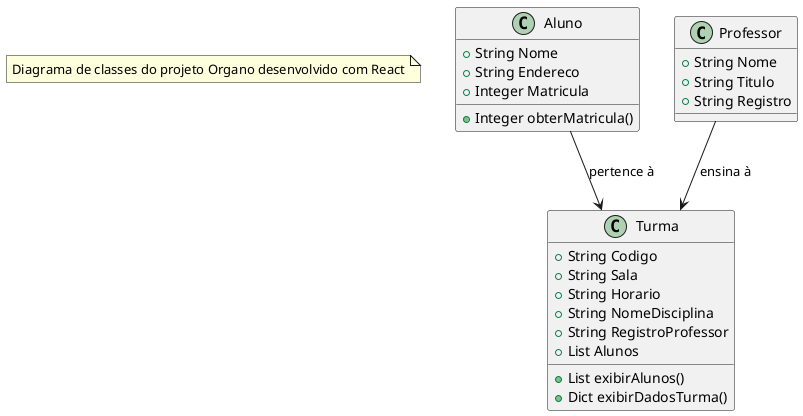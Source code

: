 @startuml NomeDoProjeto 

note as primeiraNota
        Diagrama de classes do projeto Organo desenvolvido com React
end note


class Aluno {
	+String Nome
	+String Endereco 
	+Integer Matricula 

	+Integer obterMatricula() 

}


class Turma {
    +String Codigo 
    +String Sala 
    +String Horario
    +String NomeDisciplina 
    +String RegistroProfessor 
    +List Alunos
    +List exibirAlunos()
    +Dict exibirDadosTurma()
}

class Professor {
    +String Nome
    +String Titulo 
    +String Registro 
    
}

Aluno --> Turma : pertence à
Professor --> Turma : ensina à 

@enduml